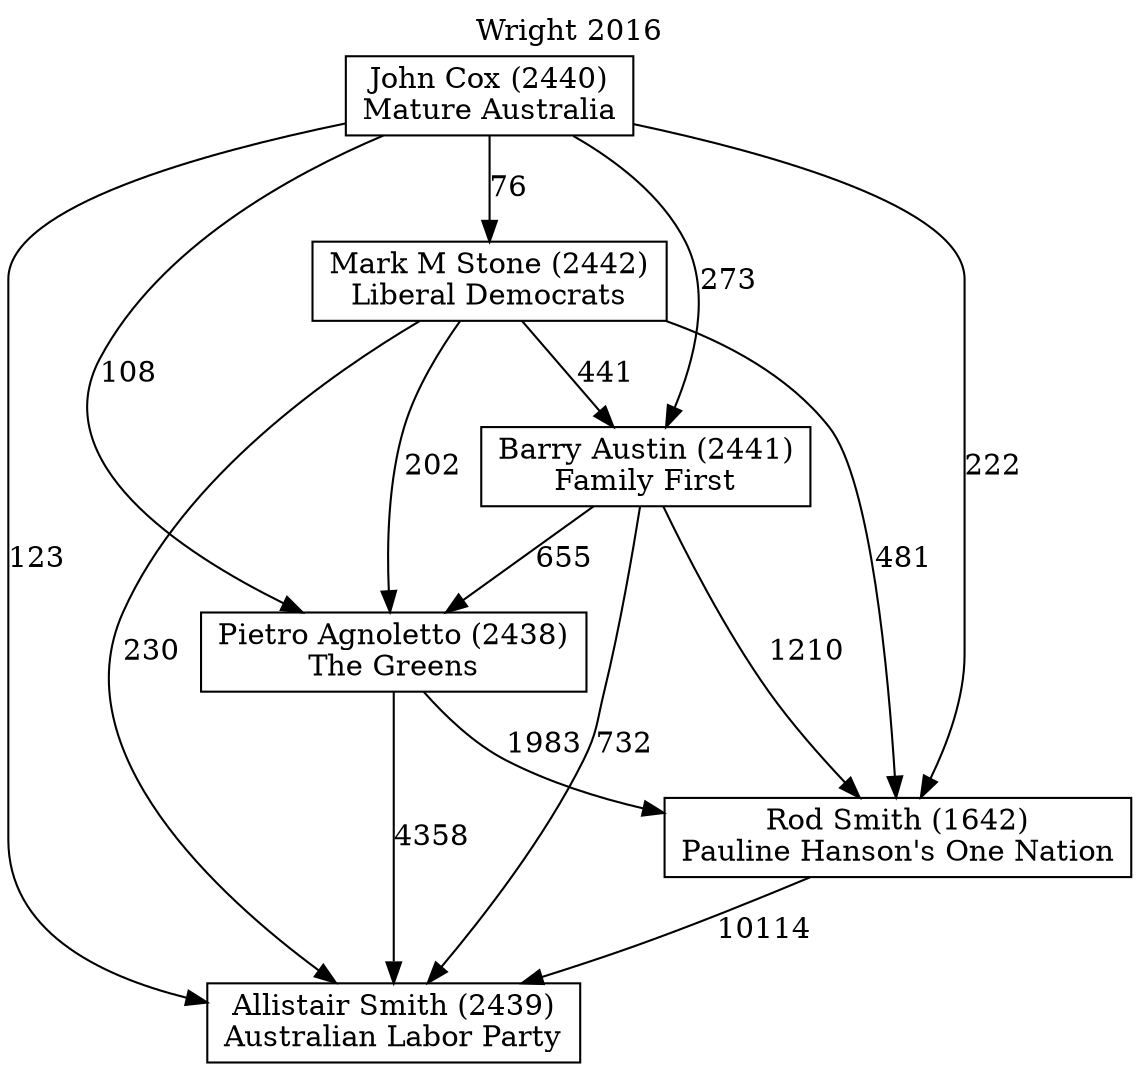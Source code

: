 // House preference flow
digraph "Allistair Smith (2439)_Wright_2016" {
	graph [label="Wright 2016" labelloc=t mclimit=10]
	node [shape=box]
	"Pietro Agnoletto (2438)" [label="Pietro Agnoletto (2438)
The Greens"]
	"John Cox (2440)" [label="John Cox (2440)
Mature Australia"]
	"Allistair Smith (2439)" [label="Allistair Smith (2439)
Australian Labor Party"]
	"Mark M Stone (2442)" [label="Mark M Stone (2442)
Liberal Democrats"]
	"Barry Austin (2441)" [label="Barry Austin (2441)
Family First"]
	"Rod Smith (1642)" [label="Rod Smith (1642)
Pauline Hanson's One Nation"]
	"Mark M Stone (2442)" -> "Rod Smith (1642)" [label=481]
	"John Cox (2440)" -> "Rod Smith (1642)" [label=222]
	"Barry Austin (2441)" -> "Allistair Smith (2439)" [label=732]
	"Mark M Stone (2442)" -> "Pietro Agnoletto (2438)" [label=202]
	"Barry Austin (2441)" -> "Rod Smith (1642)" [label=1210]
	"Mark M Stone (2442)" -> "Barry Austin (2441)" [label=441]
	"Rod Smith (1642)" -> "Allistair Smith (2439)" [label=10114]
	"Pietro Agnoletto (2438)" -> "Rod Smith (1642)" [label=1983]
	"John Cox (2440)" -> "Barry Austin (2441)" [label=273]
	"John Cox (2440)" -> "Pietro Agnoletto (2438)" [label=108]
	"Pietro Agnoletto (2438)" -> "Allistair Smith (2439)" [label=4358]
	"John Cox (2440)" -> "Allistair Smith (2439)" [label=123]
	"Barry Austin (2441)" -> "Pietro Agnoletto (2438)" [label=655]
	"John Cox (2440)" -> "Mark M Stone (2442)" [label=76]
	"Mark M Stone (2442)" -> "Allistair Smith (2439)" [label=230]
}
